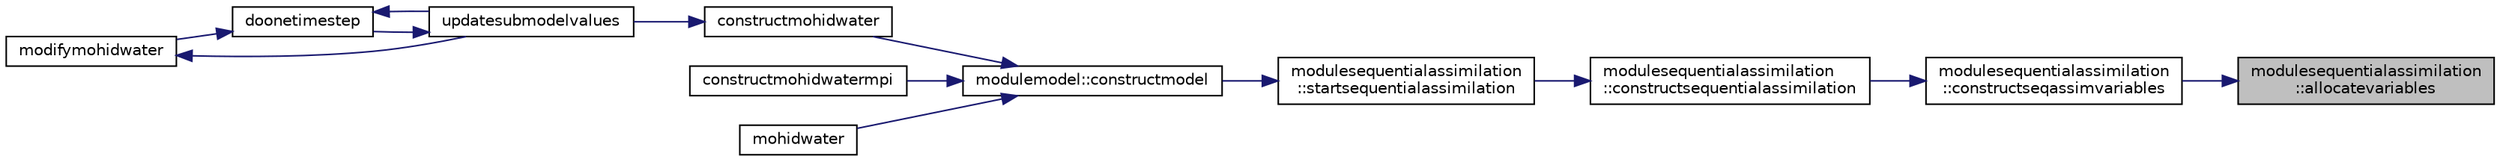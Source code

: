 digraph "modulesequentialassimilation::allocatevariables"
{
 // LATEX_PDF_SIZE
  edge [fontname="Helvetica",fontsize="10",labelfontname="Helvetica",labelfontsize="10"];
  node [fontname="Helvetica",fontsize="10",shape=record];
  rankdir="RL";
  Node1 [label="modulesequentialassimilation\l::allocatevariables",height=0.2,width=0.4,color="black", fillcolor="grey75", style="filled", fontcolor="black",tooltip=" "];
  Node1 -> Node2 [dir="back",color="midnightblue",fontsize="10",style="solid"];
  Node2 [label="modulesequentialassimilation\l::constructseqassimvariables",height=0.2,width=0.4,color="black", fillcolor="white", style="filled",URL="$namespacemodulesequentialassimilation.html#adb290ebd31525621b87da4ea0f2c443c",tooltip=" "];
  Node2 -> Node3 [dir="back",color="midnightblue",fontsize="10",style="solid"];
  Node3 [label="modulesequentialassimilation\l::constructsequentialassimilation",height=0.2,width=0.4,color="black", fillcolor="white", style="filled",URL="$namespacemodulesequentialassimilation.html#a3da335c8c675b830ec8be82762a0bb61",tooltip=" "];
  Node3 -> Node4 [dir="back",color="midnightblue",fontsize="10",style="solid"];
  Node4 [label="modulesequentialassimilation\l::startsequentialassimilation",height=0.2,width=0.4,color="black", fillcolor="white", style="filled",URL="$namespacemodulesequentialassimilation.html#af7b9f893222a8a590e41b22e1cbb87e8",tooltip=" "];
  Node4 -> Node5 [dir="back",color="midnightblue",fontsize="10",style="solid"];
  Node5 [label="modulemodel::constructmodel",height=0.2,width=0.4,color="black", fillcolor="white", style="filled",URL="$namespacemodulemodel.html#abcddd2b6e97f110b0c5b3bb00f069570",tooltip=" "];
  Node5 -> Node6 [dir="back",color="midnightblue",fontsize="10",style="solid"];
  Node6 [label="constructmohidwater",height=0.2,width=0.4,color="black", fillcolor="white", style="filled",URL="$_main_8_f90.html#abc6cfc7bca3f0c4dda032a34b9690319",tooltip=" "];
  Node6 -> Node7 [dir="back",color="midnightblue",fontsize="10",style="solid"];
  Node7 [label="updatesubmodelvalues",height=0.2,width=0.4,color="black", fillcolor="white", style="filled",URL="$_main_8_f90.html#a4c5ecbd810307fa557d4b4e6719c7fd1",tooltip=" "];
  Node7 -> Node8 [dir="back",color="midnightblue",fontsize="10",style="solid"];
  Node8 [label="doonetimestep",height=0.2,width=0.4,color="black", fillcolor="white", style="filled",URL="$_main_8_f90.html#a5a877f32d8c35a58c7bd824a65b07dba",tooltip=" "];
  Node8 -> Node9 [dir="back",color="midnightblue",fontsize="10",style="solid"];
  Node9 [label="modifymohidwater",height=0.2,width=0.4,color="black", fillcolor="white", style="filled",URL="$_main_8_f90.html#a98b6185e00bdaa093569c6645482e68b",tooltip=" "];
  Node9 -> Node7 [dir="back",color="midnightblue",fontsize="10",style="solid"];
  Node8 -> Node7 [dir="back",color="midnightblue",fontsize="10",style="solid"];
  Node5 -> Node10 [dir="back",color="midnightblue",fontsize="10",style="solid"];
  Node10 [label="constructmohidwatermpi",height=0.2,width=0.4,color="black", fillcolor="white", style="filled",URL="$_main_8_f90.html#a364d1a7b4621ef3a56c71daf2af5147e",tooltip=" "];
  Node5 -> Node11 [dir="back",color="midnightblue",fontsize="10",style="solid"];
  Node11 [label="mohidwater",height=0.2,width=0.4,color="black", fillcolor="white", style="filled",URL="$_main_8_f90.html#a22cacab418d9e36dcaa8c3aef44b4185",tooltip=" "];
}
